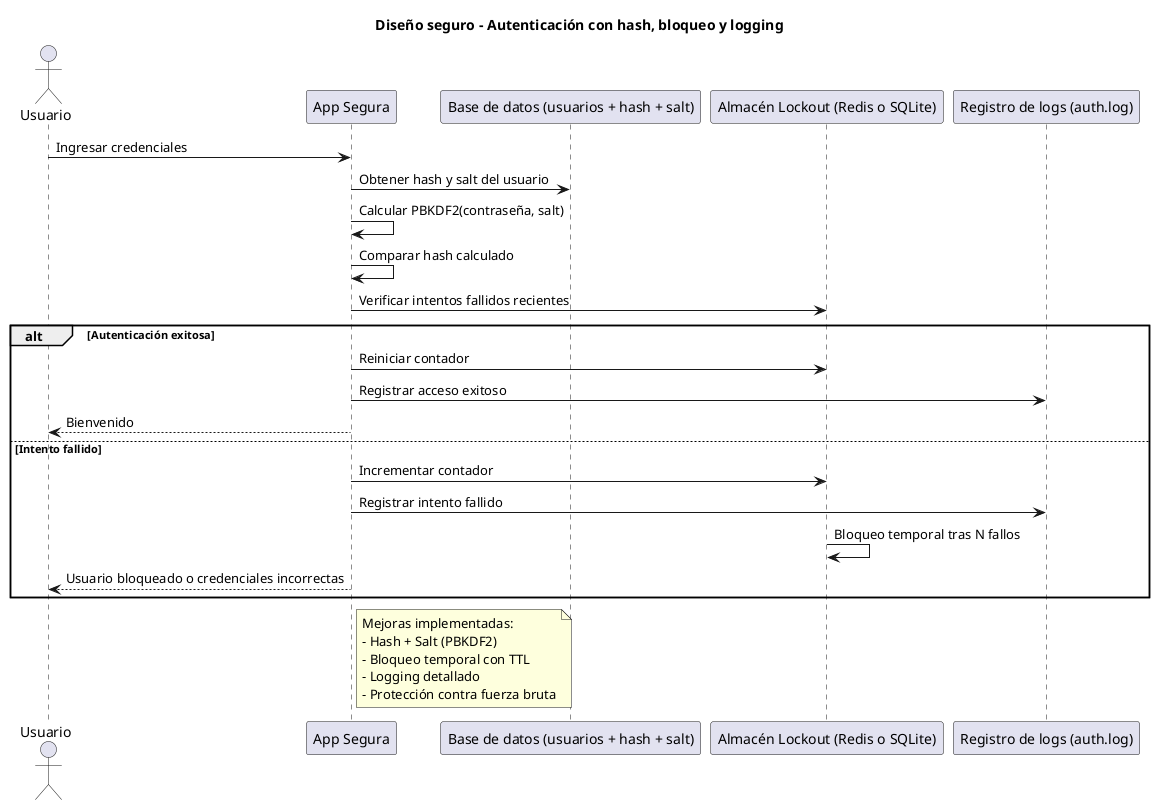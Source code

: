 @startuml
title Diseño seguro - Autenticación con hash, bloqueo y logging

actor Usuario
participant "App Segura" as App
participant "Base de datos (usuarios + hash + salt)" as DB
participant "Almacén Lockout (Redis o SQLite)" as Lockout
participant "Registro de logs (auth.log)" as Log

Usuario -> App : Ingresar credenciales
App -> DB : Obtener hash y salt del usuario
App -> App : Calcular PBKDF2(contraseña, salt)
App -> App : Comparar hash calculado
App -> Lockout : Verificar intentos fallidos recientes

alt Autenticación exitosa
  App -> Lockout : Reiniciar contador
  App -> Log : Registrar acceso exitoso
  App --> Usuario : Bienvenido
else Intento fallido
  App -> Lockout : Incrementar contador
  App -> Log : Registrar intento fallido
  Lockout -> Lockout : Bloqueo temporal tras N fallos
  App --> Usuario : Usuario bloqueado o credenciales incorrectas
end

note right of App
Mejoras implementadas:
- Hash + Salt (PBKDF2)
- Bloqueo temporal con TTL
- Logging detallado
- Protección contra fuerza bruta
end note
@enduml

